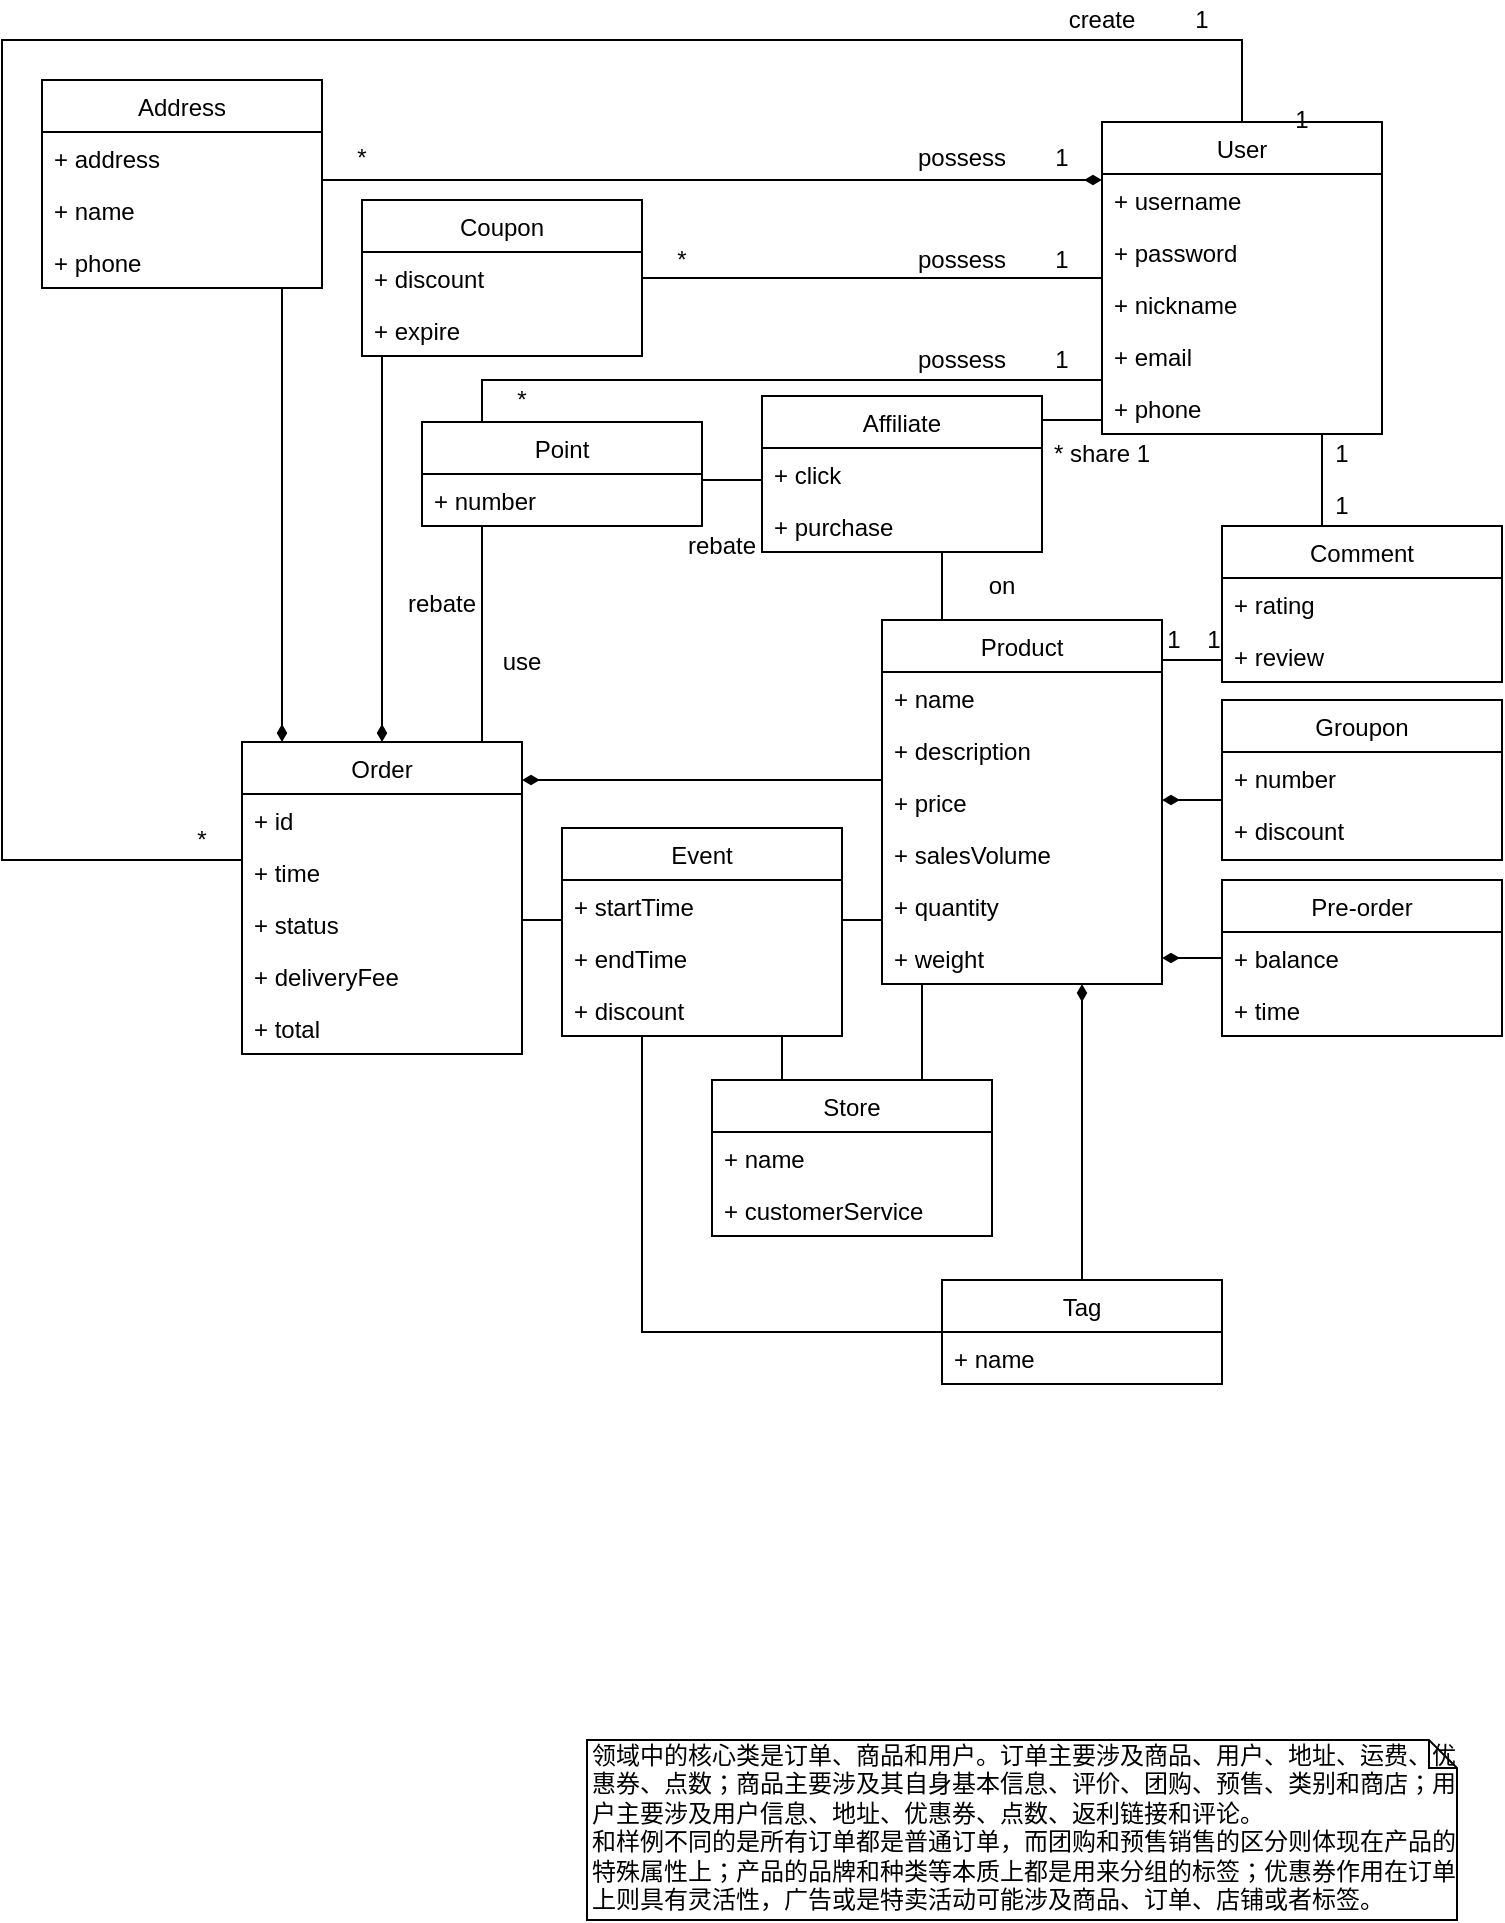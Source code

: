 <mxfile version="13.7.3" type="github">
  <diagram name="Page-1" id="c4acf3e9-155e-7222-9cf6-157b1a14988f">
    <mxGraphModel dx="2062" dy="801" grid="1" gridSize="10" guides="1" tooltips="1" connect="1" arrows="1" fold="1" page="1" pageScale="1" pageWidth="850" pageHeight="1100" background="#ffffff" math="0" shadow="0">
      <root>
        <mxCell id="0" />
        <mxCell id="1" parent="0" />
        <mxCell id="Wg_URIJDg97OJkbECGHN-22" style="edgeStyle=orthogonalEdgeStyle;rounded=0;orthogonalLoop=1;jettySize=auto;html=1;endArrow=diamondThin;endFill=1;" parent="1" source="cWEvqDjVxCRMQag2It_K-7" target="cWEvqDjVxCRMQag2It_K-1" edge="1">
          <mxGeometry relative="1" as="geometry">
            <mxPoint x="300" y="230" as="targetPoint" />
            <Array as="points">
              <mxPoint x="530" y="150" />
              <mxPoint x="530" y="150" />
            </Array>
          </mxGeometry>
        </mxCell>
        <mxCell id="Wg_URIJDg97OJkbECGHN-27" style="edgeStyle=orthogonalEdgeStyle;rounded=0;orthogonalLoop=1;jettySize=auto;html=1;endArrow=none;endFill=0;" parent="1" source="cWEvqDjVxCRMQag2It_K-15" target="cWEvqDjVxCRMQag2It_K-1" edge="1">
          <mxGeometry relative="1" as="geometry">
            <Array as="points">
              <mxPoint x="430" y="199" />
              <mxPoint x="430" y="199" />
            </Array>
          </mxGeometry>
        </mxCell>
        <mxCell id="Wg_URIJDg97OJkbECGHN-28" style="edgeStyle=orthogonalEdgeStyle;rounded=0;orthogonalLoop=1;jettySize=auto;html=1;endArrow=none;endFill=0;" parent="1" source="cWEvqDjVxCRMQag2It_K-27" target="cWEvqDjVxCRMQag2It_K-1" edge="1">
          <mxGeometry relative="1" as="geometry">
            <mxPoint x="480" y="222" as="targetPoint" />
            <Array as="points">
              <mxPoint x="590" y="270" />
              <mxPoint x="590" y="270" />
            </Array>
          </mxGeometry>
        </mxCell>
        <mxCell id="Wg_URIJDg97OJkbECGHN-29" style="edgeStyle=orthogonalEdgeStyle;rounded=0;orthogonalLoop=1;jettySize=auto;html=1;endArrow=none;endFill=0;" parent="1" source="cWEvqDjVxCRMQag2It_K-35" target="cWEvqDjVxCRMQag2It_K-31" edge="1">
          <mxGeometry relative="1" as="geometry">
            <mxPoint x="610" y="590" as="targetPoint" />
            <Array as="points">
              <mxPoint x="520" y="560" />
              <mxPoint x="520" y="560" />
            </Array>
          </mxGeometry>
        </mxCell>
        <mxCell id="Wg_URIJDg97OJkbECGHN-32" style="edgeStyle=orthogonalEdgeStyle;rounded=0;orthogonalLoop=1;jettySize=auto;html=1;endArrow=diamondThin;endFill=1;" parent="1" source="Wg_URIJDg97OJkbECGHN-5" target="cWEvqDjVxCRMQag2It_K-31" edge="1">
          <mxGeometry relative="1" as="geometry">
            <Array as="points">
              <mxPoint x="600" y="630" />
              <mxPoint x="600" y="630" />
            </Array>
          </mxGeometry>
        </mxCell>
        <mxCell id="WDRUSjMyyAlwKaMGkTFs-7" style="edgeStyle=orthogonalEdgeStyle;rounded=0;orthogonalLoop=1;jettySize=auto;html=1;endArrow=diamondThin;endFill=1;" edge="1" parent="1" source="cWEvqDjVxCRMQag2It_K-31" target="cWEvqDjVxCRMQag2It_K-23">
          <mxGeometry relative="1" as="geometry">
            <Array as="points">
              <mxPoint x="440" y="450" />
              <mxPoint x="440" y="450" />
            </Array>
          </mxGeometry>
        </mxCell>
        <mxCell id="WDRUSjMyyAlwKaMGkTFs-8" style="edgeStyle=orthogonalEdgeStyle;rounded=0;orthogonalLoop=1;jettySize=auto;html=1;endArrow=none;endFill=0;" edge="1" parent="1" source="cWEvqDjVxCRMQag2It_K-23" target="cWEvqDjVxCRMQag2It_K-1">
          <mxGeometry relative="1" as="geometry">
            <Array as="points">
              <mxPoint x="60" y="490" />
              <mxPoint x="60" y="80" />
              <mxPoint x="680" y="80" />
            </Array>
          </mxGeometry>
        </mxCell>
        <mxCell id="WDRUSjMyyAlwKaMGkTFs-14" style="edgeStyle=orthogonalEdgeStyle;rounded=0;orthogonalLoop=1;jettySize=auto;html=1;endArrow=diamondThin;endFill=1;" edge="1" parent="1" source="cWEvqDjVxCRMQag2It_K-15" target="cWEvqDjVxCRMQag2It_K-23">
          <mxGeometry relative="1" as="geometry">
            <Array as="points">
              <mxPoint x="250" y="360" />
              <mxPoint x="250" y="360" />
            </Array>
          </mxGeometry>
        </mxCell>
        <mxCell id="WDRUSjMyyAlwKaMGkTFs-11" style="edgeStyle=orthogonalEdgeStyle;rounded=0;orthogonalLoop=1;jettySize=auto;html=1;endArrow=diamondThin;endFill=1;" edge="1" parent="1" source="Wg_URIJDg97OJkbECGHN-37" target="cWEvqDjVxCRMQag2It_K-31">
          <mxGeometry relative="1" as="geometry">
            <Array as="points">
              <mxPoint x="640" y="530" />
              <mxPoint x="640" y="530" />
            </Array>
          </mxGeometry>
        </mxCell>
        <mxCell id="WDRUSjMyyAlwKaMGkTFs-10" style="edgeStyle=orthogonalEdgeStyle;rounded=0;orthogonalLoop=1;jettySize=auto;html=1;endArrow=diamondThin;endFill=1;" edge="1" parent="1" source="Wg_URIJDg97OJkbECGHN-33" target="cWEvqDjVxCRMQag2It_K-31">
          <mxGeometry relative="1" as="geometry">
            <Array as="points">
              <mxPoint x="660" y="460" />
              <mxPoint x="660" y="460" />
            </Array>
          </mxGeometry>
        </mxCell>
        <mxCell id="WDRUSjMyyAlwKaMGkTFs-20" style="edgeStyle=orthogonalEdgeStyle;rounded=0;orthogonalLoop=1;jettySize=auto;html=1;endArrow=diamondThin;endFill=1;" edge="1" parent="1" source="cWEvqDjVxCRMQag2It_K-7" target="cWEvqDjVxCRMQag2It_K-23">
          <mxGeometry relative="1" as="geometry">
            <Array as="points">
              <mxPoint x="200" y="310" />
              <mxPoint x="200" y="310" />
            </Array>
          </mxGeometry>
        </mxCell>
        <mxCell id="WDRUSjMyyAlwKaMGkTFs-30" style="edgeStyle=orthogonalEdgeStyle;rounded=0;orthogonalLoop=1;jettySize=auto;html=1;endArrow=none;endFill=0;" edge="1" parent="1" source="cWEvqDjVxCRMQag2It_K-27" target="cWEvqDjVxCRMQag2It_K-31">
          <mxGeometry relative="1" as="geometry">
            <Array as="points">
              <mxPoint x="530" y="350" />
              <mxPoint x="530" y="350" />
            </Array>
          </mxGeometry>
        </mxCell>
        <mxCell id="WDRUSjMyyAlwKaMGkTFs-31" style="edgeStyle=orthogonalEdgeStyle;rounded=0;orthogonalLoop=1;jettySize=auto;html=1;endArrow=none;endFill=0;" edge="1" parent="1" source="cWEvqDjVxCRMQag2It_K-19" target="cWEvqDjVxCRMQag2It_K-23">
          <mxGeometry relative="1" as="geometry">
            <Array as="points">
              <mxPoint x="300" y="370" />
              <mxPoint x="300" y="370" />
            </Array>
          </mxGeometry>
        </mxCell>
        <mxCell id="WDRUSjMyyAlwKaMGkTFs-35" style="edgeStyle=orthogonalEdgeStyle;rounded=0;orthogonalLoop=1;jettySize=auto;html=1;endArrow=none;endFill=0;" edge="1" parent="1" source="cWEvqDjVxCRMQag2It_K-19" target="cWEvqDjVxCRMQag2It_K-27">
          <mxGeometry relative="1" as="geometry">
            <mxPoint x="450" y="356" as="sourcePoint" />
            <mxPoint x="640" y="318" as="targetPoint" />
            <Array as="points">
              <mxPoint x="430" y="300" />
              <mxPoint x="430" y="300" />
            </Array>
          </mxGeometry>
        </mxCell>
        <mxCell id="WDRUSjMyyAlwKaMGkTFs-36" style="edgeStyle=orthogonalEdgeStyle;rounded=0;orthogonalLoop=1;jettySize=auto;html=1;endArrow=none;endFill=0;" edge="1" parent="1" source="cWEvqDjVxCRMQag2It_K-19" target="cWEvqDjVxCRMQag2It_K-1">
          <mxGeometry relative="1" as="geometry">
            <Array as="points">
              <mxPoint x="300" y="250" />
            </Array>
          </mxGeometry>
        </mxCell>
        <mxCell id="WDRUSjMyyAlwKaMGkTFs-38" style="edgeStyle=orthogonalEdgeStyle;rounded=0;orthogonalLoop=1;jettySize=auto;html=1;endArrow=none;endFill=0;" edge="1" parent="1" source="Wg_URIJDg97OJkbECGHN-1" target="Wg_URIJDg97OJkbECGHN-5">
          <mxGeometry relative="1" as="geometry">
            <Array as="points">
              <mxPoint x="380" y="726" />
            </Array>
          </mxGeometry>
        </mxCell>
        <mxCell id="WDRUSjMyyAlwKaMGkTFs-39" style="edgeStyle=orthogonalEdgeStyle;rounded=0;orthogonalLoop=1;jettySize=auto;html=1;endArrow=none;endFill=0;" edge="1" parent="1" source="Wg_URIJDg97OJkbECGHN-1" target="cWEvqDjVxCRMQag2It_K-23">
          <mxGeometry relative="1" as="geometry">
            <Array as="points">
              <mxPoint x="330" y="520" />
              <mxPoint x="330" y="520" />
            </Array>
          </mxGeometry>
        </mxCell>
        <mxCell id="WDRUSjMyyAlwKaMGkTFs-40" style="edgeStyle=orthogonalEdgeStyle;rounded=0;orthogonalLoop=1;jettySize=auto;html=1;endArrow=none;endFill=0;" edge="1" parent="1" source="Wg_URIJDg97OJkbECGHN-1" target="cWEvqDjVxCRMQag2It_K-35">
          <mxGeometry relative="1" as="geometry">
            <Array as="points">
              <mxPoint x="450" y="590" />
              <mxPoint x="450" y="590" />
            </Array>
          </mxGeometry>
        </mxCell>
        <mxCell id="WDRUSjMyyAlwKaMGkTFs-46" style="edgeStyle=orthogonalEdgeStyle;rounded=0;orthogonalLoop=1;jettySize=auto;html=1;endArrow=none;endFill=0;" edge="1" parent="1" source="WDRUSjMyyAlwKaMGkTFs-42" target="cWEvqDjVxCRMQag2It_K-1">
          <mxGeometry relative="1" as="geometry">
            <Array as="points">
              <mxPoint x="720" y="300" />
              <mxPoint x="720" y="300" />
            </Array>
          </mxGeometry>
        </mxCell>
        <mxCell id="WDRUSjMyyAlwKaMGkTFs-47" style="edgeStyle=orthogonalEdgeStyle;rounded=0;orthogonalLoop=1;jettySize=auto;html=1;endArrow=none;endFill=0;" edge="1" parent="1" source="WDRUSjMyyAlwKaMGkTFs-42" target="cWEvqDjVxCRMQag2It_K-31">
          <mxGeometry relative="1" as="geometry">
            <Array as="points">
              <mxPoint x="660" y="390" />
              <mxPoint x="660" y="390" />
            </Array>
          </mxGeometry>
        </mxCell>
        <mxCell id="WDRUSjMyyAlwKaMGkTFs-49" style="edgeStyle=orthogonalEdgeStyle;rounded=0;orthogonalLoop=1;jettySize=auto;html=1;endArrow=none;endFill=0;" edge="1" parent="1" source="Wg_URIJDg97OJkbECGHN-1">
          <mxGeometry relative="1" as="geometry">
            <mxPoint x="500" y="520" as="targetPoint" />
            <Array as="points">
              <mxPoint x="500" y="520" />
            </Array>
          </mxGeometry>
        </mxCell>
        <mxCell id="WDRUSjMyyAlwKaMGkTFs-50" value="&lt;div&gt;领域中的核心类是订单、商品和用户。订单主要涉及商品、用户、地址、运费、优惠券、点数；商品主要涉及其自身基本信息、评价、团购、预售、类别和商店；用户主要涉及用户信息、地址、优惠券、点数、返利链接和评论。&lt;/div&gt;&lt;div&gt;和样例不同的是所有订单都是普通订单，而团购和预售销售的区分则体现在产品的特殊属性上；产品的品牌和种类等本质上都是用来分组的标签；优惠券作用在订单上则具有灵活性，广告或是特卖活动可能涉及商品、订单、店铺或者标签。&lt;/div&gt;" style="shape=note;whiteSpace=wrap;html=1;size=14;verticalAlign=top;align=left;spacingTop=-6;" vertex="1" parent="1">
          <mxGeometry x="352.5" y="930" width="435" height="90" as="geometry" />
        </mxCell>
        <mxCell id="cWEvqDjVxCRMQag2It_K-15" value="Coupon" style="swimlane;fontStyle=0;childLayout=stackLayout;horizontal=1;startSize=26;fillColor=none;horizontalStack=0;resizeParent=1;resizeParentMax=0;resizeLast=0;collapsible=1;marginBottom=0;" parent="1" vertex="1">
          <mxGeometry x="240" y="160" width="140" height="78" as="geometry" />
        </mxCell>
        <mxCell id="cWEvqDjVxCRMQag2It_K-16" value="+ discount" style="text;strokeColor=none;fillColor=none;align=left;verticalAlign=top;spacingLeft=4;spacingRight=4;overflow=hidden;rotatable=0;points=[[0,0.5],[1,0.5]];portConstraint=eastwest;" parent="cWEvqDjVxCRMQag2It_K-15" vertex="1">
          <mxGeometry y="26" width="140" height="26" as="geometry" />
        </mxCell>
        <mxCell id="cWEvqDjVxCRMQag2It_K-17" value="+ expire" style="text;strokeColor=none;fillColor=none;align=left;verticalAlign=top;spacingLeft=4;spacingRight=4;overflow=hidden;rotatable=0;points=[[0,0.5],[1,0.5]];portConstraint=eastwest;" parent="cWEvqDjVxCRMQag2It_K-15" vertex="1">
          <mxGeometry y="52" width="140" height="26" as="geometry" />
        </mxCell>
        <mxCell id="cWEvqDjVxCRMQag2It_K-7" value="Address" style="swimlane;fontStyle=0;childLayout=stackLayout;horizontal=1;startSize=26;fillColor=none;horizontalStack=0;resizeParent=1;resizeParentMax=0;resizeLast=0;collapsible=1;marginBottom=0;" parent="1" vertex="1">
          <mxGeometry x="80" y="100" width="140" height="104" as="geometry" />
        </mxCell>
        <mxCell id="cWEvqDjVxCRMQag2It_K-8" value="+ address" style="text;strokeColor=none;fillColor=none;align=left;verticalAlign=top;spacingLeft=4;spacingRight=4;overflow=hidden;rotatable=0;points=[[0,0.5],[1,0.5]];portConstraint=eastwest;" parent="cWEvqDjVxCRMQag2It_K-7" vertex="1">
          <mxGeometry y="26" width="140" height="26" as="geometry" />
        </mxCell>
        <mxCell id="cWEvqDjVxCRMQag2It_K-9" value="+ name" style="text;strokeColor=none;fillColor=none;align=left;verticalAlign=top;spacingLeft=4;spacingRight=4;overflow=hidden;rotatable=0;points=[[0,0.5],[1,0.5]];portConstraint=eastwest;" parent="cWEvqDjVxCRMQag2It_K-7" vertex="1">
          <mxGeometry y="52" width="140" height="26" as="geometry" />
        </mxCell>
        <mxCell id="cWEvqDjVxCRMQag2It_K-10" value="+ phone" style="text;strokeColor=none;fillColor=none;align=left;verticalAlign=top;spacingLeft=4;spacingRight=4;overflow=hidden;rotatable=0;points=[[0,0.5],[1,0.5]];portConstraint=eastwest;" parent="cWEvqDjVxCRMQag2It_K-7" vertex="1">
          <mxGeometry y="78" width="140" height="26" as="geometry" />
        </mxCell>
        <mxCell id="cWEvqDjVxCRMQag2It_K-23" value="Order" style="swimlane;fontStyle=0;childLayout=stackLayout;horizontal=1;startSize=26;fillColor=none;horizontalStack=0;resizeParent=1;resizeParentMax=0;resizeLast=0;collapsible=1;marginBottom=0;" parent="1" vertex="1">
          <mxGeometry x="180" y="431" width="140" height="156" as="geometry" />
        </mxCell>
        <mxCell id="cWEvqDjVxCRMQag2It_K-26" value="+ id" style="text;strokeColor=none;fillColor=none;align=left;verticalAlign=top;spacingLeft=4;spacingRight=4;overflow=hidden;rotatable=0;points=[[0,0.5],[1,0.5]];portConstraint=eastwest;" parent="cWEvqDjVxCRMQag2It_K-23" vertex="1">
          <mxGeometry y="26" width="140" height="26" as="geometry" />
        </mxCell>
        <mxCell id="cWEvqDjVxCRMQag2It_K-24" value="+ time" style="text;strokeColor=none;fillColor=none;align=left;verticalAlign=top;spacingLeft=4;spacingRight=4;overflow=hidden;rotatable=0;points=[[0,0.5],[1,0.5]];portConstraint=eastwest;" parent="cWEvqDjVxCRMQag2It_K-23" vertex="1">
          <mxGeometry y="52" width="140" height="26" as="geometry" />
        </mxCell>
        <mxCell id="WDRUSjMyyAlwKaMGkTFs-22" value="+ status" style="text;strokeColor=none;fillColor=none;align=left;verticalAlign=top;spacingLeft=4;spacingRight=4;overflow=hidden;rotatable=0;points=[[0,0.5],[1,0.5]];portConstraint=eastwest;" vertex="1" parent="cWEvqDjVxCRMQag2It_K-23">
          <mxGeometry y="78" width="140" height="26" as="geometry" />
        </mxCell>
        <mxCell id="WDRUSjMyyAlwKaMGkTFs-24" value="+ deliveryFee" style="text;strokeColor=none;fillColor=none;align=left;verticalAlign=top;spacingLeft=4;spacingRight=4;overflow=hidden;rotatable=0;points=[[0,0.5],[1,0.5]];portConstraint=eastwest;" vertex="1" parent="cWEvqDjVxCRMQag2It_K-23">
          <mxGeometry y="104" width="140" height="26" as="geometry" />
        </mxCell>
        <mxCell id="WDRUSjMyyAlwKaMGkTFs-32" value="+ total" style="text;strokeColor=none;fillColor=none;align=left;verticalAlign=top;spacingLeft=4;spacingRight=4;overflow=hidden;rotatable=0;points=[[0,0.5],[1,0.5]];portConstraint=eastwest;" vertex="1" parent="cWEvqDjVxCRMQag2It_K-23">
          <mxGeometry y="130" width="140" height="26" as="geometry" />
        </mxCell>
        <mxCell id="cWEvqDjVxCRMQag2It_K-19" value="Point" style="swimlane;fontStyle=0;childLayout=stackLayout;horizontal=1;startSize=26;fillColor=none;horizontalStack=0;resizeParent=1;resizeParentMax=0;resizeLast=0;collapsible=1;marginBottom=0;" parent="1" vertex="1">
          <mxGeometry x="270" y="271" width="140" height="52" as="geometry" />
        </mxCell>
        <mxCell id="cWEvqDjVxCRMQag2It_K-20" value="+ number" style="text;strokeColor=none;fillColor=none;align=left;verticalAlign=top;spacingLeft=4;spacingRight=4;overflow=hidden;rotatable=0;points=[[0,0.5],[1,0.5]];portConstraint=eastwest;" parent="cWEvqDjVxCRMQag2It_K-19" vertex="1">
          <mxGeometry y="26" width="140" height="26" as="geometry" />
        </mxCell>
        <mxCell id="cWEvqDjVxCRMQag2It_K-1" value="User" style="swimlane;fontStyle=0;childLayout=stackLayout;horizontal=1;startSize=26;fillColor=none;horizontalStack=0;resizeParent=1;resizeParentMax=0;resizeLast=0;collapsible=1;marginBottom=0;" parent="1" vertex="1">
          <mxGeometry x="610" y="121" width="140" height="156" as="geometry" />
        </mxCell>
        <mxCell id="cWEvqDjVxCRMQag2It_K-2" value="+ username" style="text;strokeColor=none;fillColor=none;align=left;verticalAlign=top;spacingLeft=4;spacingRight=4;overflow=hidden;rotatable=0;points=[[0,0.5],[1,0.5]];portConstraint=eastwest;" parent="cWEvqDjVxCRMQag2It_K-1" vertex="1">
          <mxGeometry y="26" width="140" height="26" as="geometry" />
        </mxCell>
        <mxCell id="cWEvqDjVxCRMQag2It_K-3" value="+ password" style="text;strokeColor=none;fillColor=none;align=left;verticalAlign=top;spacingLeft=4;spacingRight=4;overflow=hidden;rotatable=0;points=[[0,0.5],[1,0.5]];portConstraint=eastwest;" parent="cWEvqDjVxCRMQag2It_K-1" vertex="1">
          <mxGeometry y="52" width="140" height="26" as="geometry" />
        </mxCell>
        <mxCell id="cWEvqDjVxCRMQag2It_K-14" value="+ nickname" style="text;strokeColor=none;fillColor=none;align=left;verticalAlign=top;spacingLeft=4;spacingRight=4;overflow=hidden;rotatable=0;points=[[0,0.5],[1,0.5]];portConstraint=eastwest;" parent="cWEvqDjVxCRMQag2It_K-1" vertex="1">
          <mxGeometry y="78" width="140" height="26" as="geometry" />
        </mxCell>
        <mxCell id="WDRUSjMyyAlwKaMGkTFs-3" value="+ email" style="text;strokeColor=none;fillColor=none;align=left;verticalAlign=top;spacingLeft=4;spacingRight=4;overflow=hidden;rotatable=0;points=[[0,0.5],[1,0.5]];portConstraint=eastwest;" vertex="1" parent="cWEvqDjVxCRMQag2It_K-1">
          <mxGeometry y="104" width="140" height="26" as="geometry" />
        </mxCell>
        <mxCell id="Wg_URIJDg97OJkbECGHN-14" value="+ phone" style="text;strokeColor=none;fillColor=none;align=left;verticalAlign=top;spacingLeft=4;spacingRight=4;overflow=hidden;rotatable=0;points=[[0,0.5],[1,0.5]];portConstraint=eastwest;" parent="cWEvqDjVxCRMQag2It_K-1" vertex="1">
          <mxGeometry y="130" width="140" height="26" as="geometry" />
        </mxCell>
        <mxCell id="cWEvqDjVxCRMQag2It_K-27" value="Affiliate" style="swimlane;fontStyle=0;childLayout=stackLayout;horizontal=1;startSize=26;fillColor=none;horizontalStack=0;resizeParent=1;resizeParentMax=0;resizeLast=0;collapsible=1;marginBottom=0;" parent="1" vertex="1">
          <mxGeometry x="440" y="258" width="140" height="78" as="geometry" />
        </mxCell>
        <mxCell id="cWEvqDjVxCRMQag2It_K-28" value="+ click" style="text;strokeColor=none;fillColor=none;align=left;verticalAlign=top;spacingLeft=4;spacingRight=4;overflow=hidden;rotatable=0;points=[[0,0.5],[1,0.5]];portConstraint=eastwest;" parent="cWEvqDjVxCRMQag2It_K-27" vertex="1">
          <mxGeometry y="26" width="140" height="26" as="geometry" />
        </mxCell>
        <mxCell id="cWEvqDjVxCRMQag2It_K-29" value="+ purchase" style="text;strokeColor=none;fillColor=none;align=left;verticalAlign=top;spacingLeft=4;spacingRight=4;overflow=hidden;rotatable=0;points=[[0,0.5],[1,0.5]];portConstraint=eastwest;" parent="cWEvqDjVxCRMQag2It_K-27" vertex="1">
          <mxGeometry y="52" width="140" height="26" as="geometry" />
        </mxCell>
        <mxCell id="cWEvqDjVxCRMQag2It_K-31" value="Product" style="swimlane;fontStyle=0;childLayout=stackLayout;horizontal=1;startSize=26;fillColor=none;horizontalStack=0;resizeParent=1;resizeParentMax=0;resizeLast=0;collapsible=1;marginBottom=0;" parent="1" vertex="1">
          <mxGeometry x="500" y="370" width="140" height="182" as="geometry" />
        </mxCell>
        <mxCell id="cWEvqDjVxCRMQag2It_K-32" value="+ name" style="text;strokeColor=none;fillColor=none;align=left;verticalAlign=top;spacingLeft=4;spacingRight=4;overflow=hidden;rotatable=0;points=[[0,0.5],[1,0.5]];portConstraint=eastwest;" parent="cWEvqDjVxCRMQag2It_K-31" vertex="1">
          <mxGeometry y="26" width="140" height="26" as="geometry" />
        </mxCell>
        <mxCell id="WDRUSjMyyAlwKaMGkTFs-4" value="+ description" style="text;strokeColor=none;fillColor=none;align=left;verticalAlign=top;spacingLeft=4;spacingRight=4;overflow=hidden;rotatable=0;points=[[0,0.5],[1,0.5]];portConstraint=eastwest;" vertex="1" parent="cWEvqDjVxCRMQag2It_K-31">
          <mxGeometry y="52" width="140" height="26" as="geometry" />
        </mxCell>
        <mxCell id="cWEvqDjVxCRMQag2It_K-33" value="+ price" style="text;strokeColor=none;fillColor=none;align=left;verticalAlign=top;spacingLeft=4;spacingRight=4;overflow=hidden;rotatable=0;points=[[0,0.5],[1,0.5]];portConstraint=eastwest;" parent="cWEvqDjVxCRMQag2It_K-31" vertex="1">
          <mxGeometry y="78" width="140" height="26" as="geometry" />
        </mxCell>
        <mxCell id="WDRUSjMyyAlwKaMGkTFs-12" value="+ salesVolume" style="text;strokeColor=none;fillColor=none;align=left;verticalAlign=top;spacingLeft=4;spacingRight=4;overflow=hidden;rotatable=0;points=[[0,0.5],[1,0.5]];portConstraint=eastwest;" vertex="1" parent="cWEvqDjVxCRMQag2It_K-31">
          <mxGeometry y="104" width="140" height="26" as="geometry" />
        </mxCell>
        <mxCell id="cWEvqDjVxCRMQag2It_K-34" value="+ quantity" style="text;strokeColor=none;fillColor=none;align=left;verticalAlign=top;spacingLeft=4;spacingRight=4;overflow=hidden;rotatable=0;points=[[0,0.5],[1,0.5]];portConstraint=eastwest;" parent="cWEvqDjVxCRMQag2It_K-31" vertex="1">
          <mxGeometry y="130" width="140" height="26" as="geometry" />
        </mxCell>
        <mxCell id="WDRUSjMyyAlwKaMGkTFs-9" value="+ weight" style="text;strokeColor=none;fillColor=none;align=left;verticalAlign=top;spacingLeft=4;spacingRight=4;overflow=hidden;rotatable=0;points=[[0,0.5],[1,0.5]];portConstraint=eastwest;" vertex="1" parent="cWEvqDjVxCRMQag2It_K-31">
          <mxGeometry y="156" width="140" height="26" as="geometry" />
        </mxCell>
        <mxCell id="WDRUSjMyyAlwKaMGkTFs-42" value="Comment" style="swimlane;fontStyle=0;childLayout=stackLayout;horizontal=1;startSize=26;fillColor=none;horizontalStack=0;resizeParent=1;resizeParentMax=0;resizeLast=0;collapsible=1;marginBottom=0;" vertex="1" parent="1">
          <mxGeometry x="670" y="323" width="140" height="78" as="geometry" />
        </mxCell>
        <mxCell id="WDRUSjMyyAlwKaMGkTFs-43" value="+ rating" style="text;strokeColor=none;fillColor=none;align=left;verticalAlign=top;spacingLeft=4;spacingRight=4;overflow=hidden;rotatable=0;points=[[0,0.5],[1,0.5]];portConstraint=eastwest;" vertex="1" parent="WDRUSjMyyAlwKaMGkTFs-42">
          <mxGeometry y="26" width="140" height="26" as="geometry" />
        </mxCell>
        <mxCell id="WDRUSjMyyAlwKaMGkTFs-44" value="+ review" style="text;strokeColor=none;fillColor=none;align=left;verticalAlign=top;spacingLeft=4;spacingRight=4;overflow=hidden;rotatable=0;points=[[0,0.5],[1,0.5]];portConstraint=eastwest;" vertex="1" parent="WDRUSjMyyAlwKaMGkTFs-42">
          <mxGeometry y="52" width="140" height="26" as="geometry" />
        </mxCell>
        <mxCell id="Wg_URIJDg97OJkbECGHN-33" value="Groupon" style="swimlane;fontStyle=0;childLayout=stackLayout;horizontal=1;startSize=26;fillColor=none;horizontalStack=0;resizeParent=1;resizeParentMax=0;resizeLast=0;collapsible=1;marginBottom=0;" parent="1" vertex="1">
          <mxGeometry x="670" y="410" width="140" height="80" as="geometry" />
        </mxCell>
        <mxCell id="Wg_URIJDg97OJkbECGHN-34" value="+ number" style="text;strokeColor=none;fillColor=none;align=left;verticalAlign=top;spacingLeft=4;spacingRight=4;overflow=hidden;rotatable=0;points=[[0,0.5],[1,0.5]];portConstraint=eastwest;" parent="Wg_URIJDg97OJkbECGHN-33" vertex="1">
          <mxGeometry y="26" width="140" height="26" as="geometry" />
        </mxCell>
        <mxCell id="Wg_URIJDg97OJkbECGHN-35" value="+ discount" style="text;strokeColor=none;fillColor=none;align=left;verticalAlign=top;spacingLeft=4;spacingRight=4;overflow=hidden;rotatable=0;points=[[0,0.5],[1,0.5]];portConstraint=eastwest;" parent="Wg_URIJDg97OJkbECGHN-33" vertex="1">
          <mxGeometry y="52" width="140" height="28" as="geometry" />
        </mxCell>
        <mxCell id="Wg_URIJDg97OJkbECGHN-37" value="Pre-order" style="swimlane;fontStyle=0;childLayout=stackLayout;horizontal=1;startSize=26;fillColor=none;horizontalStack=0;resizeParent=1;resizeParentMax=0;resizeLast=0;collapsible=1;marginBottom=0;" parent="1" vertex="1">
          <mxGeometry x="670" y="500" width="140" height="78" as="geometry" />
        </mxCell>
        <mxCell id="Wg_URIJDg97OJkbECGHN-38" value="+ balance" style="text;strokeColor=none;fillColor=none;align=left;verticalAlign=top;spacingLeft=4;spacingRight=4;overflow=hidden;rotatable=0;points=[[0,0.5],[1,0.5]];portConstraint=eastwest;" parent="Wg_URIJDg97OJkbECGHN-37" vertex="1">
          <mxGeometry y="26" width="140" height="26" as="geometry" />
        </mxCell>
        <mxCell id="Wg_URIJDg97OJkbECGHN-39" value="+ time" style="text;strokeColor=none;fillColor=none;align=left;verticalAlign=top;spacingLeft=4;spacingRight=4;overflow=hidden;rotatable=0;points=[[0,0.5],[1,0.5]];portConstraint=eastwest;" parent="Wg_URIJDg97OJkbECGHN-37" vertex="1">
          <mxGeometry y="52" width="140" height="26" as="geometry" />
        </mxCell>
        <mxCell id="Wg_URIJDg97OJkbECGHN-1" value="Event" style="swimlane;fontStyle=0;childLayout=stackLayout;horizontal=1;startSize=26;fillColor=none;horizontalStack=0;resizeParent=1;resizeParentMax=0;resizeLast=0;collapsible=1;marginBottom=0;" parent="1" vertex="1">
          <mxGeometry x="340" y="474" width="140" height="104" as="geometry" />
        </mxCell>
        <mxCell id="Wg_URIJDg97OJkbECGHN-2" value="+ startTime" style="text;strokeColor=none;fillColor=none;align=left;verticalAlign=top;spacingLeft=4;spacingRight=4;overflow=hidden;rotatable=0;points=[[0,0.5],[1,0.5]];portConstraint=eastwest;" parent="Wg_URIJDg97OJkbECGHN-1" vertex="1">
          <mxGeometry y="26" width="140" height="26" as="geometry" />
        </mxCell>
        <mxCell id="Wg_URIJDg97OJkbECGHN-3" value="+ endTime" style="text;strokeColor=none;fillColor=none;align=left;verticalAlign=top;spacingLeft=4;spacingRight=4;overflow=hidden;rotatable=0;points=[[0,0.5],[1,0.5]];portConstraint=eastwest;" parent="Wg_URIJDg97OJkbECGHN-1" vertex="1">
          <mxGeometry y="52" width="140" height="26" as="geometry" />
        </mxCell>
        <mxCell id="WDRUSjMyyAlwKaMGkTFs-41" value="+ discount" style="text;strokeColor=none;fillColor=none;align=left;verticalAlign=top;spacingLeft=4;spacingRight=4;overflow=hidden;rotatable=0;points=[[0,0.5],[1,0.5]];portConstraint=eastwest;" vertex="1" parent="Wg_URIJDg97OJkbECGHN-1">
          <mxGeometry y="78" width="140" height="26" as="geometry" />
        </mxCell>
        <mxCell id="Wg_URIJDg97OJkbECGHN-5" value="Tag" style="swimlane;fontStyle=0;childLayout=stackLayout;horizontal=1;startSize=26;fillColor=none;horizontalStack=0;resizeParent=1;resizeParentMax=0;resizeLast=0;collapsible=1;marginBottom=0;" parent="1" vertex="1">
          <mxGeometry x="530" y="700" width="140" height="52" as="geometry" />
        </mxCell>
        <mxCell id="Wg_URIJDg97OJkbECGHN-6" value="+ name" style="text;strokeColor=none;fillColor=none;align=left;verticalAlign=top;spacingLeft=4;spacingRight=4;overflow=hidden;rotatable=0;points=[[0,0.5],[1,0.5]];portConstraint=eastwest;" parent="Wg_URIJDg97OJkbECGHN-5" vertex="1">
          <mxGeometry y="26" width="140" height="26" as="geometry" />
        </mxCell>
        <mxCell id="cWEvqDjVxCRMQag2It_K-35" value="Store" style="swimlane;fontStyle=0;childLayout=stackLayout;horizontal=1;startSize=26;fillColor=none;horizontalStack=0;resizeParent=1;resizeParentMax=0;resizeLast=0;collapsible=1;marginBottom=0;" parent="1" vertex="1">
          <mxGeometry x="415" y="600" width="140" height="78" as="geometry" />
        </mxCell>
        <mxCell id="cWEvqDjVxCRMQag2It_K-36" value="+ name" style="text;strokeColor=none;fillColor=none;align=left;verticalAlign=top;spacingLeft=4;spacingRight=4;overflow=hidden;rotatable=0;points=[[0,0.5],[1,0.5]];portConstraint=eastwest;" parent="cWEvqDjVxCRMQag2It_K-35" vertex="1">
          <mxGeometry y="26" width="140" height="26" as="geometry" />
        </mxCell>
        <mxCell id="WDRUSjMyyAlwKaMGkTFs-25" value="+ customerService" style="text;strokeColor=none;fillColor=none;align=left;verticalAlign=top;spacingLeft=4;spacingRight=4;overflow=hidden;rotatable=0;points=[[0,0.5],[1,0.5]];portConstraint=eastwest;" vertex="1" parent="cWEvqDjVxCRMQag2It_K-35">
          <mxGeometry y="52" width="140" height="26" as="geometry" />
        </mxCell>
        <mxCell id="WDRUSjMyyAlwKaMGkTFs-51" value="1" style="text;html=1;strokeColor=none;fillColor=none;align=center;verticalAlign=middle;whiteSpace=wrap;rounded=0;" vertex="1" parent="1">
          <mxGeometry x="640" y="60" width="40" height="20" as="geometry" />
        </mxCell>
        <mxCell id="WDRUSjMyyAlwKaMGkTFs-52" value="*" style="text;html=1;strokeColor=none;fillColor=none;align=center;verticalAlign=middle;whiteSpace=wrap;rounded=0;" vertex="1" parent="1">
          <mxGeometry x="140" y="470" width="40" height="20" as="geometry" />
        </mxCell>
        <mxCell id="WDRUSjMyyAlwKaMGkTFs-54" value="create" style="text;html=1;strokeColor=none;fillColor=none;align=center;verticalAlign=middle;whiteSpace=wrap;rounded=0;" vertex="1" parent="1">
          <mxGeometry x="590" y="60" width="40" height="20" as="geometry" />
        </mxCell>
        <mxCell id="WDRUSjMyyAlwKaMGkTFs-55" value="1" style="text;html=1;strokeColor=none;fillColor=none;align=center;verticalAlign=middle;whiteSpace=wrap;rounded=0;" vertex="1" parent="1">
          <mxGeometry x="570" y="129" width="40" height="20" as="geometry" />
        </mxCell>
        <mxCell id="WDRUSjMyyAlwKaMGkTFs-56" value="*" style="text;html=1;strokeColor=none;fillColor=none;align=center;verticalAlign=middle;whiteSpace=wrap;rounded=0;" vertex="1" parent="1">
          <mxGeometry x="220" y="129" width="40" height="20" as="geometry" />
        </mxCell>
        <mxCell id="WDRUSjMyyAlwKaMGkTFs-57" value="possess" style="text;html=1;strokeColor=none;fillColor=none;align=center;verticalAlign=middle;whiteSpace=wrap;rounded=0;" vertex="1" parent="1">
          <mxGeometry x="520" y="129" width="40" height="20" as="geometry" />
        </mxCell>
        <mxCell id="WDRUSjMyyAlwKaMGkTFs-58" value="1" style="text;html=1;strokeColor=none;fillColor=none;align=center;verticalAlign=middle;whiteSpace=wrap;rounded=0;" vertex="1" parent="1">
          <mxGeometry x="570" y="180" width="40" height="20" as="geometry" />
        </mxCell>
        <mxCell id="WDRUSjMyyAlwKaMGkTFs-59" value="1" style="text;html=1;strokeColor=none;fillColor=none;align=center;verticalAlign=middle;whiteSpace=wrap;rounded=0;" vertex="1" parent="1">
          <mxGeometry x="570" y="230" width="40" height="20" as="geometry" />
        </mxCell>
        <mxCell id="WDRUSjMyyAlwKaMGkTFs-60" value="possess" style="text;html=1;strokeColor=none;fillColor=none;align=center;verticalAlign=middle;whiteSpace=wrap;rounded=0;" vertex="1" parent="1">
          <mxGeometry x="520" y="180" width="40" height="20" as="geometry" />
        </mxCell>
        <mxCell id="WDRUSjMyyAlwKaMGkTFs-61" value="possess" style="text;html=1;strokeColor=none;fillColor=none;align=center;verticalAlign=middle;whiteSpace=wrap;rounded=0;" vertex="1" parent="1">
          <mxGeometry x="520" y="230" width="40" height="20" as="geometry" />
        </mxCell>
        <mxCell id="WDRUSjMyyAlwKaMGkTFs-62" value="*" style="text;html=1;strokeColor=none;fillColor=none;align=center;verticalAlign=middle;whiteSpace=wrap;rounded=0;" vertex="1" parent="1">
          <mxGeometry x="300" y="250" width="40" height="20" as="geometry" />
        </mxCell>
        <mxCell id="WDRUSjMyyAlwKaMGkTFs-63" value="*" style="text;html=1;strokeColor=none;fillColor=none;align=center;verticalAlign=middle;whiteSpace=wrap;rounded=0;" vertex="1" parent="1">
          <mxGeometry x="380" y="180" width="40" height="20" as="geometry" />
        </mxCell>
        <mxCell id="WDRUSjMyyAlwKaMGkTFs-64" value="* share 1" style="text;html=1;strokeColor=none;fillColor=none;align=center;verticalAlign=middle;whiteSpace=wrap;rounded=0;" vertex="1" parent="1">
          <mxGeometry x="565" y="277" width="90" height="20" as="geometry" />
        </mxCell>
        <mxCell id="WDRUSjMyyAlwKaMGkTFs-65" value="use" style="text;html=1;strokeColor=none;fillColor=none;align=center;verticalAlign=middle;whiteSpace=wrap;rounded=0;" vertex="1" parent="1">
          <mxGeometry x="300" y="381" width="40" height="20" as="geometry" />
        </mxCell>
        <mxCell id="WDRUSjMyyAlwKaMGkTFs-68" value="rebate" style="text;html=1;strokeColor=none;fillColor=none;align=center;verticalAlign=middle;whiteSpace=wrap;rounded=0;" vertex="1" parent="1">
          <mxGeometry x="260" y="352" width="40" height="20" as="geometry" />
        </mxCell>
        <mxCell id="WDRUSjMyyAlwKaMGkTFs-69" value="rebate" style="text;html=1;strokeColor=none;fillColor=none;align=center;verticalAlign=middle;whiteSpace=wrap;rounded=0;" vertex="1" parent="1">
          <mxGeometry x="400" y="323" width="40" height="20" as="geometry" />
        </mxCell>
        <mxCell id="WDRUSjMyyAlwKaMGkTFs-70" value="on" style="text;html=1;strokeColor=none;fillColor=none;align=center;verticalAlign=middle;whiteSpace=wrap;rounded=0;" vertex="1" parent="1">
          <mxGeometry x="540" y="343" width="40" height="20" as="geometry" />
        </mxCell>
        <mxCell id="WDRUSjMyyAlwKaMGkTFs-71" value="1" style="text;html=1;strokeColor=none;fillColor=none;align=center;verticalAlign=middle;whiteSpace=wrap;rounded=0;" vertex="1" parent="1">
          <mxGeometry x="710" y="277" width="40" height="20" as="geometry" />
        </mxCell>
        <mxCell id="WDRUSjMyyAlwKaMGkTFs-72" value="1" style="text;html=1;strokeColor=none;fillColor=none;align=center;verticalAlign=middle;whiteSpace=wrap;rounded=0;" vertex="1" parent="1">
          <mxGeometry x="710" y="303" width="40" height="20" as="geometry" />
        </mxCell>
        <mxCell id="WDRUSjMyyAlwKaMGkTFs-73" value="1" style="text;html=1;strokeColor=none;fillColor=none;align=center;verticalAlign=middle;whiteSpace=wrap;rounded=0;" vertex="1" parent="1">
          <mxGeometry x="626" y="370" width="40" height="20" as="geometry" />
        </mxCell>
        <mxCell id="WDRUSjMyyAlwKaMGkTFs-75" value="1" style="text;html=1;strokeColor=none;fillColor=none;align=center;verticalAlign=middle;whiteSpace=wrap;rounded=0;" vertex="1" parent="1">
          <mxGeometry x="690" y="110" width="40" height="20" as="geometry" />
        </mxCell>
        <mxCell id="WDRUSjMyyAlwKaMGkTFs-76" value="1" style="text;html=1;strokeColor=none;fillColor=none;align=center;verticalAlign=middle;whiteSpace=wrap;rounded=0;" vertex="1" parent="1">
          <mxGeometry x="646" y="370" width="40" height="20" as="geometry" />
        </mxCell>
      </root>
    </mxGraphModel>
  </diagram>
</mxfile>
